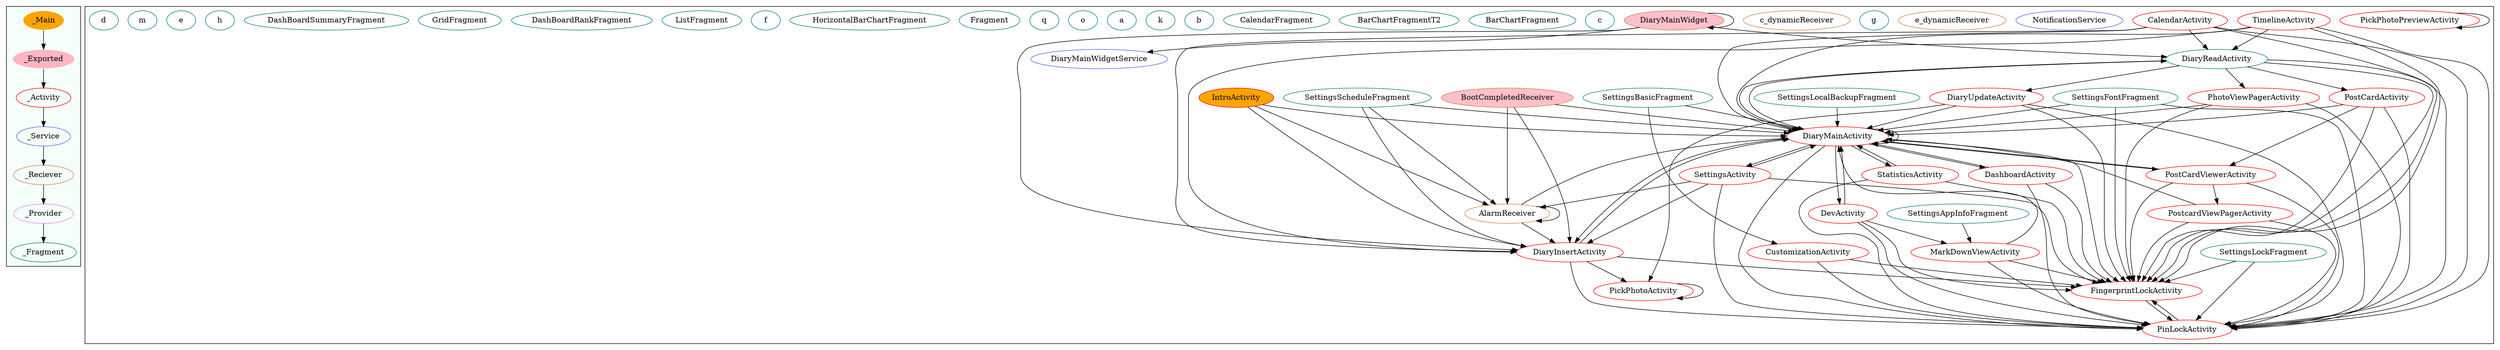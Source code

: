 digraph G {
subgraph cluster_legend{ 
bgcolor=mintcream;
_Activity[color = red];
_Service[color = royalblue];
_Provider[color = violet];
_Reciever[color = peru];
_Fragment[color = teal];
_Main[style=filled, fillcolor=orange, color = mintcream];
_Exported[style=filled, fillcolor=lightpink, color = mintcream];
_Main -> _Exported -> _Activity -> _Service -> _Reciever -> _Provider -> _Fragment; 
}
subgraph cluster_component{ 
DiaryReadActivity[color = red];
SettingsActivity[color = red];
DashboardActivity[color = red];
StatisticsActivity[color = red];
PickPhotoPreviewActivity[color = red];
DiaryUpdateActivity[color = red];
TimelineActivity[color = red];
PostcardViewPagerActivity[color = red];
DevActivity[color = red];
PostCardViewerActivity[color = red];
IntroActivity[style=filled, fillcolor=orange, color = red];
MarkDownViewActivity[color = red];
CustomizationActivity[color = red];
CalendarActivity[color = red];
PickPhotoActivity[color = red];
FingerprintLockActivity[color = red];
DiaryInsertActivity[color = red];
DiaryMainActivity[color = red];
PostCardActivity[color = red];
PhotoViewPagerActivity[color = red];
PinLockActivity[color = red];
NotificationService[color = royalblue];
DiaryMainWidgetService[color = royalblue];
AlarmReceiver[color = peru];
e_dynamicReceiver[color = peru];
g[color = peru];
BootCompletedReceiver[style=filled, fillcolor=pink, color = peru];
e_dynamicReceiver[color = peru];
c_dynamicReceiver[color = peru];
DiaryMainWidget[style=filled, fillcolor=pink, color = peru];
SettingsAppInfoFragment[color = teal];
c[color = teal];
BarChartFragment[color = teal];
BarChartFragmentT2[color = teal];
CalendarFragment[color = teal];
SettingsScheduleFragment[color = teal];
SettingsFontFragment[color = teal];
b[color = teal];
k[color = teal];
a[color = teal];
o[color = teal];
q[color = teal];
Fragment[color = teal];
HorizontalBarChartFragment[color = teal];
f[color = teal];
ListFragment[color = teal];
SettingsBasicFragment[color = teal];
DashBoardRankFragment[color = teal];
DiaryReadActivity[color = teal];
GridFragment[color = teal];
SettingsLocalBackupFragment[color = teal];
g[color = teal];
a[color = teal];
DashBoardSummaryFragment[color = teal];
h[color = teal];
SettingsLockFragment[color = teal];
e[color = teal];
m[color = teal];
d[color = teal];
DiaryReadActivity->PhotoViewPagerActivity;
DiaryReadActivity->DiaryUpdateActivity;
DiaryReadActivity->DiaryMainActivity;
DiaryReadActivity->FingerprintLockActivity;
DiaryReadActivity->PostCardActivity;
DiaryReadActivity->PinLockActivity;
DiaryUpdateActivity->DiaryMainActivity;
DiaryUpdateActivity->PinLockActivity;
DiaryUpdateActivity->PickPhotoActivity;
DiaryUpdateActivity->FingerprintLockActivity;
SettingsScheduleFragment->AlarmReceiver;
SettingsScheduleFragment->DiaryMainActivity;
SettingsScheduleFragment->DiaryInsertActivity;
AlarmReceiver->DiaryMainActivity;
AlarmReceiver->DiaryInsertActivity;
AlarmReceiver->AlarmReceiver;
CalendarActivity->FingerprintLockActivity;
CalendarActivity->PinLockActivity;
CalendarActivity->DiaryReadActivity;
CalendarActivity->DiaryMainActivity;
CalendarActivity->DiaryInsertActivity;
PickPhotoActivity->PickPhotoActivity;
FingerprintLockActivity->PinLockActivity;
DiaryInsertActivity->FingerprintLockActivity;
DiaryInsertActivity->PickPhotoActivity;
DiaryInsertActivity->DiaryMainActivity;
DiaryInsertActivity->PinLockActivity;
PickPhotoPreviewActivity->PickPhotoPreviewActivity;
DevActivity->FingerprintLockActivity;
DevActivity->MarkDownViewActivity;
DevActivity->PinLockActivity;
DevActivity->DiaryMainActivity;
SettingsLocalBackupFragment->DiaryMainActivity;
IntroActivity->AlarmReceiver;
IntroActivity->DiaryInsertActivity;
IntroActivity->DiaryMainActivity;
CustomizationActivity->PinLockActivity;
CustomizationActivity->FingerprintLockActivity;
PostCardActivity->FingerprintLockActivity;
PostCardActivity->DiaryMainActivity;
PostCardActivity->PostCardViewerActivity;
PostCardActivity->PinLockActivity;
PinLockActivity->FingerprintLockActivity;
SettingsActivity->DiaryMainActivity;
SettingsActivity->AlarmReceiver;
SettingsActivity->DiaryInsertActivity;
SettingsActivity->FingerprintLockActivity;
SettingsActivity->PinLockActivity;
DashboardActivity->DiaryMainActivity;
DashboardActivity->PinLockActivity;
DashboardActivity->FingerprintLockActivity;
SettingsAppInfoFragment->MarkDownViewActivity;
StatisticsActivity->FingerprintLockActivity;
StatisticsActivity->DiaryMainActivity;
StatisticsActivity->PinLockActivity;
TimelineActivity->DiaryReadActivity;
TimelineActivity->DiaryInsertActivity;
TimelineActivity->PinLockActivity;
TimelineActivity->FingerprintLockActivity;
TimelineActivity->DiaryMainActivity;
PostcardViewPagerActivity->PinLockActivity;
PostcardViewPagerActivity->FingerprintLockActivity;
PostcardViewPagerActivity->DiaryMainActivity;
SettingsFontFragment->DiaryMainActivity;
SettingsFontFragment->FingerprintLockActivity;
SettingsFontFragment->PinLockActivity;
DiaryMainActivity->PostCardViewerActivity;
DiaryMainActivity->DiaryMainActivity;
DiaryMainActivity->DiaryInsertActivity;
DiaryMainActivity->FingerprintLockActivity;
DiaryMainActivity->DiaryReadActivity;
DiaryMainActivity->StatisticsActivity;
DiaryMainActivity->DashboardActivity;
DiaryMainActivity->PinLockActivity;
DiaryMainActivity->SettingsActivity;
DiaryMainActivity->DevActivity;
PhotoViewPagerActivity->DiaryMainActivity;
PhotoViewPagerActivity->PinLockActivity;
PhotoViewPagerActivity->FingerprintLockActivity;
SettingsBasicFragment->CustomizationActivity;
SettingsBasicFragment->DiaryMainActivity;
BootCompletedReceiver->AlarmReceiver;
BootCompletedReceiver->DiaryMainActivity;
BootCompletedReceiver->DiaryInsertActivity;
PostCardViewerActivity->PostcardViewPagerActivity;
PostCardViewerActivity->PinLockActivity;
PostCardViewerActivity->FingerprintLockActivity;
PostCardViewerActivity->DiaryMainActivity;
MarkDownViewActivity->PinLockActivity;
MarkDownViewActivity->DiaryMainActivity;
MarkDownViewActivity->FingerprintLockActivity;
SettingsLockFragment->FingerprintLockActivity;
SettingsLockFragment->PinLockActivity;
DiaryMainWidget->DiaryMainWidgetService;
DiaryMainWidget->DiaryMainWidget;
DiaryMainWidget->DiaryReadActivity;
DiaryMainWidget->DiaryInsertActivity;
}
}
